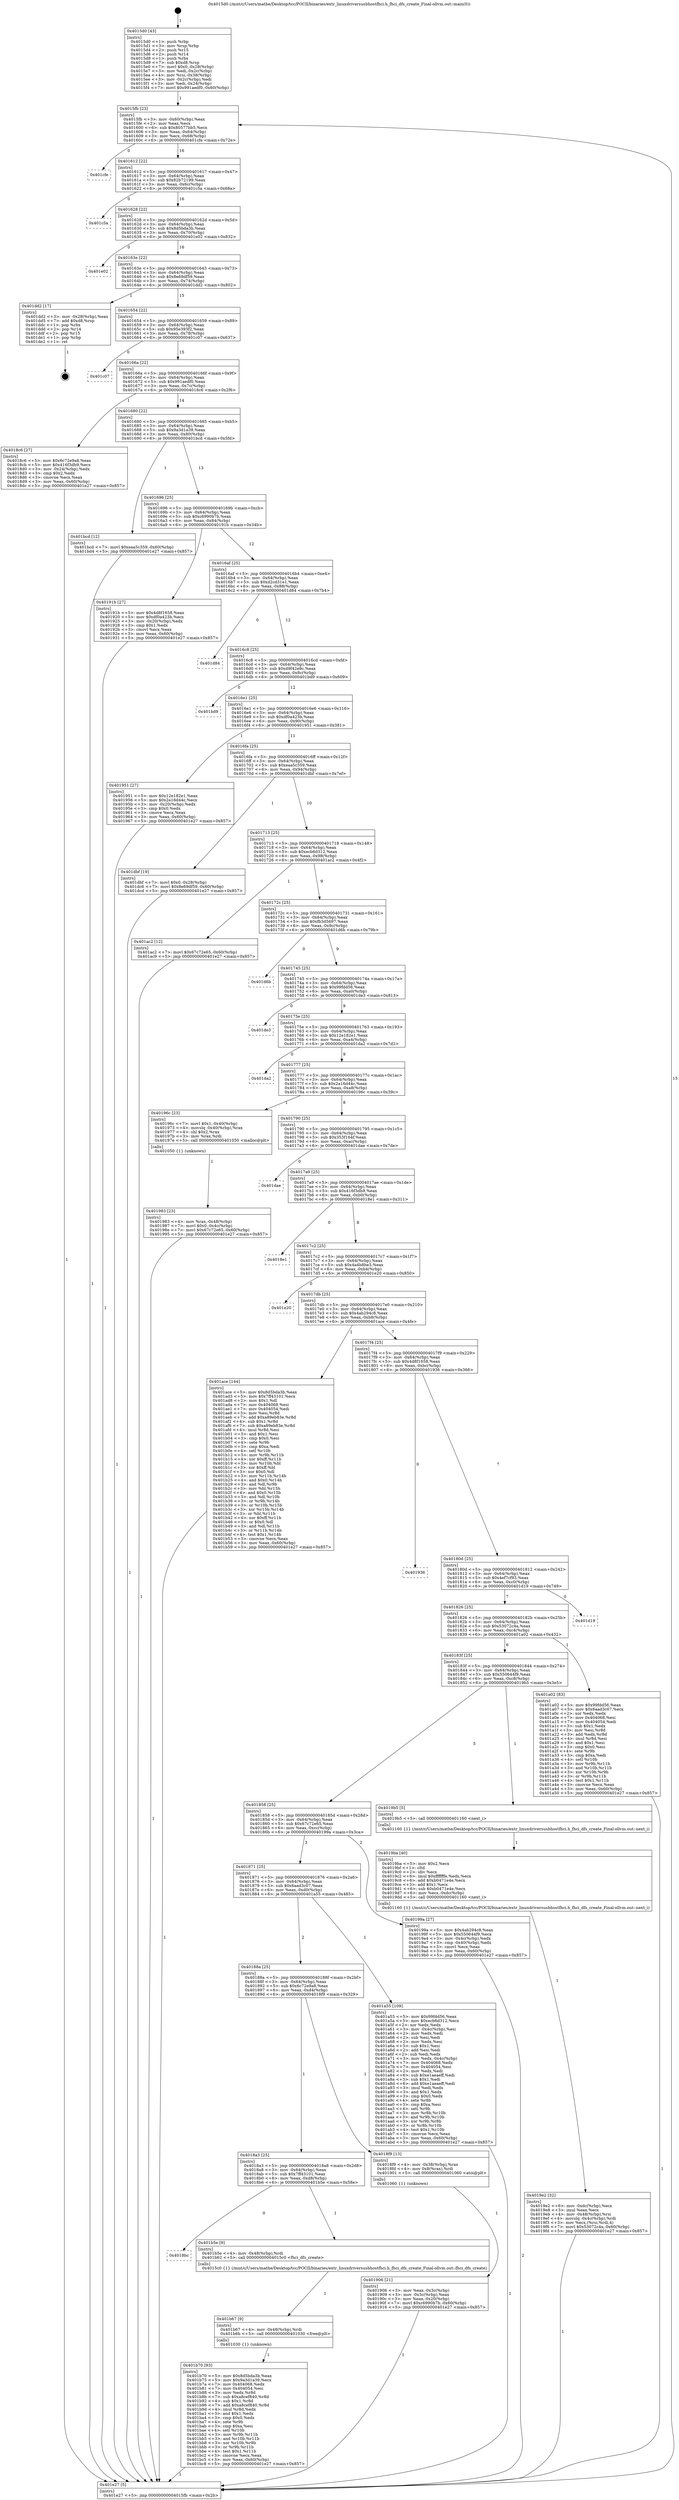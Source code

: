 digraph "0x4015d0" {
  label = "0x4015d0 (/mnt/c/Users/mathe/Desktop/tcc/POCII/binaries/extr_linuxdriversusbhostfhci.h_fhci_dfs_create_Final-ollvm.out::main(0))"
  labelloc = "t"
  node[shape=record]

  Entry [label="",width=0.3,height=0.3,shape=circle,fillcolor=black,style=filled]
  "0x4015fb" [label="{
     0x4015fb [23]\l
     | [instrs]\l
     &nbsp;&nbsp;0x4015fb \<+3\>: mov -0x60(%rbp),%eax\l
     &nbsp;&nbsp;0x4015fe \<+2\>: mov %eax,%ecx\l
     &nbsp;&nbsp;0x401600 \<+6\>: sub $0x80577bb5,%ecx\l
     &nbsp;&nbsp;0x401606 \<+3\>: mov %eax,-0x64(%rbp)\l
     &nbsp;&nbsp;0x401609 \<+3\>: mov %ecx,-0x68(%rbp)\l
     &nbsp;&nbsp;0x40160c \<+6\>: je 0000000000401cfe \<main+0x72e\>\l
  }"]
  "0x401cfe" [label="{
     0x401cfe\l
  }", style=dashed]
  "0x401612" [label="{
     0x401612 [22]\l
     | [instrs]\l
     &nbsp;&nbsp;0x401612 \<+5\>: jmp 0000000000401617 \<main+0x47\>\l
     &nbsp;&nbsp;0x401617 \<+3\>: mov -0x64(%rbp),%eax\l
     &nbsp;&nbsp;0x40161a \<+5\>: sub $0x82b72199,%eax\l
     &nbsp;&nbsp;0x40161f \<+3\>: mov %eax,-0x6c(%rbp)\l
     &nbsp;&nbsp;0x401622 \<+6\>: je 0000000000401c5a \<main+0x68a\>\l
  }"]
  Exit [label="",width=0.3,height=0.3,shape=circle,fillcolor=black,style=filled,peripheries=2]
  "0x401c5a" [label="{
     0x401c5a\l
  }", style=dashed]
  "0x401628" [label="{
     0x401628 [22]\l
     | [instrs]\l
     &nbsp;&nbsp;0x401628 \<+5\>: jmp 000000000040162d \<main+0x5d\>\l
     &nbsp;&nbsp;0x40162d \<+3\>: mov -0x64(%rbp),%eax\l
     &nbsp;&nbsp;0x401630 \<+5\>: sub $0x8d5bda3b,%eax\l
     &nbsp;&nbsp;0x401635 \<+3\>: mov %eax,-0x70(%rbp)\l
     &nbsp;&nbsp;0x401638 \<+6\>: je 0000000000401e02 \<main+0x832\>\l
  }"]
  "0x401b70" [label="{
     0x401b70 [93]\l
     | [instrs]\l
     &nbsp;&nbsp;0x401b70 \<+5\>: mov $0x8d5bda3b,%eax\l
     &nbsp;&nbsp;0x401b75 \<+5\>: mov $0x9a3d1a39,%ecx\l
     &nbsp;&nbsp;0x401b7a \<+7\>: mov 0x404068,%edx\l
     &nbsp;&nbsp;0x401b81 \<+7\>: mov 0x404054,%esi\l
     &nbsp;&nbsp;0x401b88 \<+3\>: mov %edx,%r8d\l
     &nbsp;&nbsp;0x401b8b \<+7\>: sub $0xa8cef840,%r8d\l
     &nbsp;&nbsp;0x401b92 \<+4\>: sub $0x1,%r8d\l
     &nbsp;&nbsp;0x401b96 \<+7\>: add $0xa8cef840,%r8d\l
     &nbsp;&nbsp;0x401b9d \<+4\>: imul %r8d,%edx\l
     &nbsp;&nbsp;0x401ba1 \<+3\>: and $0x1,%edx\l
     &nbsp;&nbsp;0x401ba4 \<+3\>: cmp $0x0,%edx\l
     &nbsp;&nbsp;0x401ba7 \<+4\>: sete %r9b\l
     &nbsp;&nbsp;0x401bab \<+3\>: cmp $0xa,%esi\l
     &nbsp;&nbsp;0x401bae \<+4\>: setl %r10b\l
     &nbsp;&nbsp;0x401bb2 \<+3\>: mov %r9b,%r11b\l
     &nbsp;&nbsp;0x401bb5 \<+3\>: and %r10b,%r11b\l
     &nbsp;&nbsp;0x401bb8 \<+3\>: xor %r10b,%r9b\l
     &nbsp;&nbsp;0x401bbb \<+3\>: or %r9b,%r11b\l
     &nbsp;&nbsp;0x401bbe \<+4\>: test $0x1,%r11b\l
     &nbsp;&nbsp;0x401bc2 \<+3\>: cmovne %ecx,%eax\l
     &nbsp;&nbsp;0x401bc5 \<+3\>: mov %eax,-0x60(%rbp)\l
     &nbsp;&nbsp;0x401bc8 \<+5\>: jmp 0000000000401e27 \<main+0x857\>\l
  }"]
  "0x401e02" [label="{
     0x401e02\l
  }", style=dashed]
  "0x40163e" [label="{
     0x40163e [22]\l
     | [instrs]\l
     &nbsp;&nbsp;0x40163e \<+5\>: jmp 0000000000401643 \<main+0x73\>\l
     &nbsp;&nbsp;0x401643 \<+3\>: mov -0x64(%rbp),%eax\l
     &nbsp;&nbsp;0x401646 \<+5\>: sub $0x8e69df59,%eax\l
     &nbsp;&nbsp;0x40164b \<+3\>: mov %eax,-0x74(%rbp)\l
     &nbsp;&nbsp;0x40164e \<+6\>: je 0000000000401dd2 \<main+0x802\>\l
  }"]
  "0x401b67" [label="{
     0x401b67 [9]\l
     | [instrs]\l
     &nbsp;&nbsp;0x401b67 \<+4\>: mov -0x48(%rbp),%rdi\l
     &nbsp;&nbsp;0x401b6b \<+5\>: call 0000000000401030 \<free@plt\>\l
     | [calls]\l
     &nbsp;&nbsp;0x401030 \{1\} (unknown)\l
  }"]
  "0x401dd2" [label="{
     0x401dd2 [17]\l
     | [instrs]\l
     &nbsp;&nbsp;0x401dd2 \<+3\>: mov -0x28(%rbp),%eax\l
     &nbsp;&nbsp;0x401dd5 \<+7\>: add $0xd8,%rsp\l
     &nbsp;&nbsp;0x401ddc \<+1\>: pop %rbx\l
     &nbsp;&nbsp;0x401ddd \<+2\>: pop %r14\l
     &nbsp;&nbsp;0x401ddf \<+2\>: pop %r15\l
     &nbsp;&nbsp;0x401de1 \<+1\>: pop %rbp\l
     &nbsp;&nbsp;0x401de2 \<+1\>: ret\l
  }"]
  "0x401654" [label="{
     0x401654 [22]\l
     | [instrs]\l
     &nbsp;&nbsp;0x401654 \<+5\>: jmp 0000000000401659 \<main+0x89\>\l
     &nbsp;&nbsp;0x401659 \<+3\>: mov -0x64(%rbp),%eax\l
     &nbsp;&nbsp;0x40165c \<+5\>: sub $0x95e393f2,%eax\l
     &nbsp;&nbsp;0x401661 \<+3\>: mov %eax,-0x78(%rbp)\l
     &nbsp;&nbsp;0x401664 \<+6\>: je 0000000000401c07 \<main+0x637\>\l
  }"]
  "0x4018bc" [label="{
     0x4018bc\l
  }", style=dashed]
  "0x401c07" [label="{
     0x401c07\l
  }", style=dashed]
  "0x40166a" [label="{
     0x40166a [22]\l
     | [instrs]\l
     &nbsp;&nbsp;0x40166a \<+5\>: jmp 000000000040166f \<main+0x9f\>\l
     &nbsp;&nbsp;0x40166f \<+3\>: mov -0x64(%rbp),%eax\l
     &nbsp;&nbsp;0x401672 \<+5\>: sub $0x991aedf0,%eax\l
     &nbsp;&nbsp;0x401677 \<+3\>: mov %eax,-0x7c(%rbp)\l
     &nbsp;&nbsp;0x40167a \<+6\>: je 00000000004018c6 \<main+0x2f6\>\l
  }"]
  "0x401b5e" [label="{
     0x401b5e [9]\l
     | [instrs]\l
     &nbsp;&nbsp;0x401b5e \<+4\>: mov -0x48(%rbp),%rdi\l
     &nbsp;&nbsp;0x401b62 \<+5\>: call 00000000004015c0 \<fhci_dfs_create\>\l
     | [calls]\l
     &nbsp;&nbsp;0x4015c0 \{1\} (/mnt/c/Users/mathe/Desktop/tcc/POCII/binaries/extr_linuxdriversusbhostfhci.h_fhci_dfs_create_Final-ollvm.out::fhci_dfs_create)\l
  }"]
  "0x4018c6" [label="{
     0x4018c6 [27]\l
     | [instrs]\l
     &nbsp;&nbsp;0x4018c6 \<+5\>: mov $0x6c72e9a8,%eax\l
     &nbsp;&nbsp;0x4018cb \<+5\>: mov $0x416f3db9,%ecx\l
     &nbsp;&nbsp;0x4018d0 \<+3\>: mov -0x24(%rbp),%edx\l
     &nbsp;&nbsp;0x4018d3 \<+3\>: cmp $0x2,%edx\l
     &nbsp;&nbsp;0x4018d6 \<+3\>: cmovne %ecx,%eax\l
     &nbsp;&nbsp;0x4018d9 \<+3\>: mov %eax,-0x60(%rbp)\l
     &nbsp;&nbsp;0x4018dc \<+5\>: jmp 0000000000401e27 \<main+0x857\>\l
  }"]
  "0x401680" [label="{
     0x401680 [22]\l
     | [instrs]\l
     &nbsp;&nbsp;0x401680 \<+5\>: jmp 0000000000401685 \<main+0xb5\>\l
     &nbsp;&nbsp;0x401685 \<+3\>: mov -0x64(%rbp),%eax\l
     &nbsp;&nbsp;0x401688 \<+5\>: sub $0x9a3d1a39,%eax\l
     &nbsp;&nbsp;0x40168d \<+3\>: mov %eax,-0x80(%rbp)\l
     &nbsp;&nbsp;0x401690 \<+6\>: je 0000000000401bcd \<main+0x5fd\>\l
  }"]
  "0x401e27" [label="{
     0x401e27 [5]\l
     | [instrs]\l
     &nbsp;&nbsp;0x401e27 \<+5\>: jmp 00000000004015fb \<main+0x2b\>\l
  }"]
  "0x4015d0" [label="{
     0x4015d0 [43]\l
     | [instrs]\l
     &nbsp;&nbsp;0x4015d0 \<+1\>: push %rbp\l
     &nbsp;&nbsp;0x4015d1 \<+3\>: mov %rsp,%rbp\l
     &nbsp;&nbsp;0x4015d4 \<+2\>: push %r15\l
     &nbsp;&nbsp;0x4015d6 \<+2\>: push %r14\l
     &nbsp;&nbsp;0x4015d8 \<+1\>: push %rbx\l
     &nbsp;&nbsp;0x4015d9 \<+7\>: sub $0xd8,%rsp\l
     &nbsp;&nbsp;0x4015e0 \<+7\>: movl $0x0,-0x28(%rbp)\l
     &nbsp;&nbsp;0x4015e7 \<+3\>: mov %edi,-0x2c(%rbp)\l
     &nbsp;&nbsp;0x4015ea \<+4\>: mov %rsi,-0x38(%rbp)\l
     &nbsp;&nbsp;0x4015ee \<+3\>: mov -0x2c(%rbp),%edi\l
     &nbsp;&nbsp;0x4015f1 \<+3\>: mov %edi,-0x24(%rbp)\l
     &nbsp;&nbsp;0x4015f4 \<+7\>: movl $0x991aedf0,-0x60(%rbp)\l
  }"]
  "0x4019e2" [label="{
     0x4019e2 [32]\l
     | [instrs]\l
     &nbsp;&nbsp;0x4019e2 \<+6\>: mov -0xdc(%rbp),%ecx\l
     &nbsp;&nbsp;0x4019e8 \<+3\>: imul %eax,%ecx\l
     &nbsp;&nbsp;0x4019eb \<+4\>: mov -0x48(%rbp),%rsi\l
     &nbsp;&nbsp;0x4019ef \<+4\>: movslq -0x4c(%rbp),%rdi\l
     &nbsp;&nbsp;0x4019f3 \<+3\>: mov %ecx,(%rsi,%rdi,4)\l
     &nbsp;&nbsp;0x4019f6 \<+7\>: movl $0x53072c4a,-0x60(%rbp)\l
     &nbsp;&nbsp;0x4019fd \<+5\>: jmp 0000000000401e27 \<main+0x857\>\l
  }"]
  "0x401bcd" [label="{
     0x401bcd [12]\l
     | [instrs]\l
     &nbsp;&nbsp;0x401bcd \<+7\>: movl $0xeaa5c359,-0x60(%rbp)\l
     &nbsp;&nbsp;0x401bd4 \<+5\>: jmp 0000000000401e27 \<main+0x857\>\l
  }"]
  "0x401696" [label="{
     0x401696 [25]\l
     | [instrs]\l
     &nbsp;&nbsp;0x401696 \<+5\>: jmp 000000000040169b \<main+0xcb\>\l
     &nbsp;&nbsp;0x40169b \<+3\>: mov -0x64(%rbp),%eax\l
     &nbsp;&nbsp;0x40169e \<+5\>: sub $0xc6990b7b,%eax\l
     &nbsp;&nbsp;0x4016a3 \<+6\>: mov %eax,-0x84(%rbp)\l
     &nbsp;&nbsp;0x4016a9 \<+6\>: je 000000000040191b \<main+0x34b\>\l
  }"]
  "0x4019ba" [label="{
     0x4019ba [40]\l
     | [instrs]\l
     &nbsp;&nbsp;0x4019ba \<+5\>: mov $0x2,%ecx\l
     &nbsp;&nbsp;0x4019bf \<+1\>: cltd\l
     &nbsp;&nbsp;0x4019c0 \<+2\>: idiv %ecx\l
     &nbsp;&nbsp;0x4019c2 \<+6\>: imul $0xfffffffe,%edx,%ecx\l
     &nbsp;&nbsp;0x4019c8 \<+6\>: add $0xb0471e4e,%ecx\l
     &nbsp;&nbsp;0x4019ce \<+3\>: add $0x1,%ecx\l
     &nbsp;&nbsp;0x4019d1 \<+6\>: sub $0xb0471e4e,%ecx\l
     &nbsp;&nbsp;0x4019d7 \<+6\>: mov %ecx,-0xdc(%rbp)\l
     &nbsp;&nbsp;0x4019dd \<+5\>: call 0000000000401160 \<next_i\>\l
     | [calls]\l
     &nbsp;&nbsp;0x401160 \{1\} (/mnt/c/Users/mathe/Desktop/tcc/POCII/binaries/extr_linuxdriversusbhostfhci.h_fhci_dfs_create_Final-ollvm.out::next_i)\l
  }"]
  "0x40191b" [label="{
     0x40191b [27]\l
     | [instrs]\l
     &nbsp;&nbsp;0x40191b \<+5\>: mov $0x4d8f1658,%eax\l
     &nbsp;&nbsp;0x401920 \<+5\>: mov $0xdf0a423b,%ecx\l
     &nbsp;&nbsp;0x401925 \<+3\>: mov -0x20(%rbp),%edx\l
     &nbsp;&nbsp;0x401928 \<+3\>: cmp $0x1,%edx\l
     &nbsp;&nbsp;0x40192b \<+3\>: cmovl %ecx,%eax\l
     &nbsp;&nbsp;0x40192e \<+3\>: mov %eax,-0x60(%rbp)\l
     &nbsp;&nbsp;0x401931 \<+5\>: jmp 0000000000401e27 \<main+0x857\>\l
  }"]
  "0x4016af" [label="{
     0x4016af [25]\l
     | [instrs]\l
     &nbsp;&nbsp;0x4016af \<+5\>: jmp 00000000004016b4 \<main+0xe4\>\l
     &nbsp;&nbsp;0x4016b4 \<+3\>: mov -0x64(%rbp),%eax\l
     &nbsp;&nbsp;0x4016b7 \<+5\>: sub $0xd2cd31e1,%eax\l
     &nbsp;&nbsp;0x4016bc \<+6\>: mov %eax,-0x88(%rbp)\l
     &nbsp;&nbsp;0x4016c2 \<+6\>: je 0000000000401d84 \<main+0x7b4\>\l
  }"]
  "0x401983" [label="{
     0x401983 [23]\l
     | [instrs]\l
     &nbsp;&nbsp;0x401983 \<+4\>: mov %rax,-0x48(%rbp)\l
     &nbsp;&nbsp;0x401987 \<+7\>: movl $0x0,-0x4c(%rbp)\l
     &nbsp;&nbsp;0x40198e \<+7\>: movl $0x67c72e65,-0x60(%rbp)\l
     &nbsp;&nbsp;0x401995 \<+5\>: jmp 0000000000401e27 \<main+0x857\>\l
  }"]
  "0x401d84" [label="{
     0x401d84\l
  }", style=dashed]
  "0x4016c8" [label="{
     0x4016c8 [25]\l
     | [instrs]\l
     &nbsp;&nbsp;0x4016c8 \<+5\>: jmp 00000000004016cd \<main+0xfd\>\l
     &nbsp;&nbsp;0x4016cd \<+3\>: mov -0x64(%rbp),%eax\l
     &nbsp;&nbsp;0x4016d0 \<+5\>: sub $0xd9f42e9c,%eax\l
     &nbsp;&nbsp;0x4016d5 \<+6\>: mov %eax,-0x8c(%rbp)\l
     &nbsp;&nbsp;0x4016db \<+6\>: je 0000000000401bd9 \<main+0x609\>\l
  }"]
  "0x401906" [label="{
     0x401906 [21]\l
     | [instrs]\l
     &nbsp;&nbsp;0x401906 \<+3\>: mov %eax,-0x3c(%rbp)\l
     &nbsp;&nbsp;0x401909 \<+3\>: mov -0x3c(%rbp),%eax\l
     &nbsp;&nbsp;0x40190c \<+3\>: mov %eax,-0x20(%rbp)\l
     &nbsp;&nbsp;0x40190f \<+7\>: movl $0xc6990b7b,-0x60(%rbp)\l
     &nbsp;&nbsp;0x401916 \<+5\>: jmp 0000000000401e27 \<main+0x857\>\l
  }"]
  "0x401bd9" [label="{
     0x401bd9\l
  }", style=dashed]
  "0x4016e1" [label="{
     0x4016e1 [25]\l
     | [instrs]\l
     &nbsp;&nbsp;0x4016e1 \<+5\>: jmp 00000000004016e6 \<main+0x116\>\l
     &nbsp;&nbsp;0x4016e6 \<+3\>: mov -0x64(%rbp),%eax\l
     &nbsp;&nbsp;0x4016e9 \<+5\>: sub $0xdf0a423b,%eax\l
     &nbsp;&nbsp;0x4016ee \<+6\>: mov %eax,-0x90(%rbp)\l
     &nbsp;&nbsp;0x4016f4 \<+6\>: je 0000000000401951 \<main+0x381\>\l
  }"]
  "0x4018a3" [label="{
     0x4018a3 [25]\l
     | [instrs]\l
     &nbsp;&nbsp;0x4018a3 \<+5\>: jmp 00000000004018a8 \<main+0x2d8\>\l
     &nbsp;&nbsp;0x4018a8 \<+3\>: mov -0x64(%rbp),%eax\l
     &nbsp;&nbsp;0x4018ab \<+5\>: sub $0x7ff43101,%eax\l
     &nbsp;&nbsp;0x4018b0 \<+6\>: mov %eax,-0xd8(%rbp)\l
     &nbsp;&nbsp;0x4018b6 \<+6\>: je 0000000000401b5e \<main+0x58e\>\l
  }"]
  "0x401951" [label="{
     0x401951 [27]\l
     | [instrs]\l
     &nbsp;&nbsp;0x401951 \<+5\>: mov $0x12e182e1,%eax\l
     &nbsp;&nbsp;0x401956 \<+5\>: mov $0x2a16d44c,%ecx\l
     &nbsp;&nbsp;0x40195b \<+3\>: mov -0x20(%rbp),%edx\l
     &nbsp;&nbsp;0x40195e \<+3\>: cmp $0x0,%edx\l
     &nbsp;&nbsp;0x401961 \<+3\>: cmove %ecx,%eax\l
     &nbsp;&nbsp;0x401964 \<+3\>: mov %eax,-0x60(%rbp)\l
     &nbsp;&nbsp;0x401967 \<+5\>: jmp 0000000000401e27 \<main+0x857\>\l
  }"]
  "0x4016fa" [label="{
     0x4016fa [25]\l
     | [instrs]\l
     &nbsp;&nbsp;0x4016fa \<+5\>: jmp 00000000004016ff \<main+0x12f\>\l
     &nbsp;&nbsp;0x4016ff \<+3\>: mov -0x64(%rbp),%eax\l
     &nbsp;&nbsp;0x401702 \<+5\>: sub $0xeaa5c359,%eax\l
     &nbsp;&nbsp;0x401707 \<+6\>: mov %eax,-0x94(%rbp)\l
     &nbsp;&nbsp;0x40170d \<+6\>: je 0000000000401dbf \<main+0x7ef\>\l
  }"]
  "0x4018f9" [label="{
     0x4018f9 [13]\l
     | [instrs]\l
     &nbsp;&nbsp;0x4018f9 \<+4\>: mov -0x38(%rbp),%rax\l
     &nbsp;&nbsp;0x4018fd \<+4\>: mov 0x8(%rax),%rdi\l
     &nbsp;&nbsp;0x401901 \<+5\>: call 0000000000401060 \<atoi@plt\>\l
     | [calls]\l
     &nbsp;&nbsp;0x401060 \{1\} (unknown)\l
  }"]
  "0x401dbf" [label="{
     0x401dbf [19]\l
     | [instrs]\l
     &nbsp;&nbsp;0x401dbf \<+7\>: movl $0x0,-0x28(%rbp)\l
     &nbsp;&nbsp;0x401dc6 \<+7\>: movl $0x8e69df59,-0x60(%rbp)\l
     &nbsp;&nbsp;0x401dcd \<+5\>: jmp 0000000000401e27 \<main+0x857\>\l
  }"]
  "0x401713" [label="{
     0x401713 [25]\l
     | [instrs]\l
     &nbsp;&nbsp;0x401713 \<+5\>: jmp 0000000000401718 \<main+0x148\>\l
     &nbsp;&nbsp;0x401718 \<+3\>: mov -0x64(%rbp),%eax\l
     &nbsp;&nbsp;0x40171b \<+5\>: sub $0xecb6d312,%eax\l
     &nbsp;&nbsp;0x401720 \<+6\>: mov %eax,-0x98(%rbp)\l
     &nbsp;&nbsp;0x401726 \<+6\>: je 0000000000401ac2 \<main+0x4f2\>\l
  }"]
  "0x40188a" [label="{
     0x40188a [25]\l
     | [instrs]\l
     &nbsp;&nbsp;0x40188a \<+5\>: jmp 000000000040188f \<main+0x2bf\>\l
     &nbsp;&nbsp;0x40188f \<+3\>: mov -0x64(%rbp),%eax\l
     &nbsp;&nbsp;0x401892 \<+5\>: sub $0x6c72e9a8,%eax\l
     &nbsp;&nbsp;0x401897 \<+6\>: mov %eax,-0xd4(%rbp)\l
     &nbsp;&nbsp;0x40189d \<+6\>: je 00000000004018f9 \<main+0x329\>\l
  }"]
  "0x401ac2" [label="{
     0x401ac2 [12]\l
     | [instrs]\l
     &nbsp;&nbsp;0x401ac2 \<+7\>: movl $0x67c72e65,-0x60(%rbp)\l
     &nbsp;&nbsp;0x401ac9 \<+5\>: jmp 0000000000401e27 \<main+0x857\>\l
  }"]
  "0x40172c" [label="{
     0x40172c [25]\l
     | [instrs]\l
     &nbsp;&nbsp;0x40172c \<+5\>: jmp 0000000000401731 \<main+0x161\>\l
     &nbsp;&nbsp;0x401731 \<+3\>: mov -0x64(%rbp),%eax\l
     &nbsp;&nbsp;0x401734 \<+5\>: sub $0xfb3d5697,%eax\l
     &nbsp;&nbsp;0x401739 \<+6\>: mov %eax,-0x9c(%rbp)\l
     &nbsp;&nbsp;0x40173f \<+6\>: je 0000000000401d6b \<main+0x79b\>\l
  }"]
  "0x401a55" [label="{
     0x401a55 [109]\l
     | [instrs]\l
     &nbsp;&nbsp;0x401a55 \<+5\>: mov $0x99fdd56,%eax\l
     &nbsp;&nbsp;0x401a5a \<+5\>: mov $0xecb6d312,%ecx\l
     &nbsp;&nbsp;0x401a5f \<+2\>: xor %edx,%edx\l
     &nbsp;&nbsp;0x401a61 \<+3\>: mov -0x4c(%rbp),%esi\l
     &nbsp;&nbsp;0x401a64 \<+2\>: mov %edx,%edi\l
     &nbsp;&nbsp;0x401a66 \<+2\>: sub %esi,%edi\l
     &nbsp;&nbsp;0x401a68 \<+2\>: mov %edx,%esi\l
     &nbsp;&nbsp;0x401a6a \<+3\>: sub $0x1,%esi\l
     &nbsp;&nbsp;0x401a6d \<+2\>: add %esi,%edi\l
     &nbsp;&nbsp;0x401a6f \<+2\>: sub %edi,%edx\l
     &nbsp;&nbsp;0x401a71 \<+3\>: mov %edx,-0x4c(%rbp)\l
     &nbsp;&nbsp;0x401a74 \<+7\>: mov 0x404068,%edx\l
     &nbsp;&nbsp;0x401a7b \<+7\>: mov 0x404054,%esi\l
     &nbsp;&nbsp;0x401a82 \<+2\>: mov %edx,%edi\l
     &nbsp;&nbsp;0x401a84 \<+6\>: sub $0xe1aeaeff,%edi\l
     &nbsp;&nbsp;0x401a8a \<+3\>: sub $0x1,%edi\l
     &nbsp;&nbsp;0x401a8d \<+6\>: add $0xe1aeaeff,%edi\l
     &nbsp;&nbsp;0x401a93 \<+3\>: imul %edi,%edx\l
     &nbsp;&nbsp;0x401a96 \<+3\>: and $0x1,%edx\l
     &nbsp;&nbsp;0x401a99 \<+3\>: cmp $0x0,%edx\l
     &nbsp;&nbsp;0x401a9c \<+4\>: sete %r8b\l
     &nbsp;&nbsp;0x401aa0 \<+3\>: cmp $0xa,%esi\l
     &nbsp;&nbsp;0x401aa3 \<+4\>: setl %r9b\l
     &nbsp;&nbsp;0x401aa7 \<+3\>: mov %r8b,%r10b\l
     &nbsp;&nbsp;0x401aaa \<+3\>: and %r9b,%r10b\l
     &nbsp;&nbsp;0x401aad \<+3\>: xor %r9b,%r8b\l
     &nbsp;&nbsp;0x401ab0 \<+3\>: or %r8b,%r10b\l
     &nbsp;&nbsp;0x401ab3 \<+4\>: test $0x1,%r10b\l
     &nbsp;&nbsp;0x401ab7 \<+3\>: cmovne %ecx,%eax\l
     &nbsp;&nbsp;0x401aba \<+3\>: mov %eax,-0x60(%rbp)\l
     &nbsp;&nbsp;0x401abd \<+5\>: jmp 0000000000401e27 \<main+0x857\>\l
  }"]
  "0x401d6b" [label="{
     0x401d6b\l
  }", style=dashed]
  "0x401745" [label="{
     0x401745 [25]\l
     | [instrs]\l
     &nbsp;&nbsp;0x401745 \<+5\>: jmp 000000000040174a \<main+0x17a\>\l
     &nbsp;&nbsp;0x40174a \<+3\>: mov -0x64(%rbp),%eax\l
     &nbsp;&nbsp;0x40174d \<+5\>: sub $0x99fdd56,%eax\l
     &nbsp;&nbsp;0x401752 \<+6\>: mov %eax,-0xa0(%rbp)\l
     &nbsp;&nbsp;0x401758 \<+6\>: je 0000000000401de3 \<main+0x813\>\l
  }"]
  "0x401871" [label="{
     0x401871 [25]\l
     | [instrs]\l
     &nbsp;&nbsp;0x401871 \<+5\>: jmp 0000000000401876 \<main+0x2a6\>\l
     &nbsp;&nbsp;0x401876 \<+3\>: mov -0x64(%rbp),%eax\l
     &nbsp;&nbsp;0x401879 \<+5\>: sub $0x6aad3c07,%eax\l
     &nbsp;&nbsp;0x40187e \<+6\>: mov %eax,-0xd0(%rbp)\l
     &nbsp;&nbsp;0x401884 \<+6\>: je 0000000000401a55 \<main+0x485\>\l
  }"]
  "0x401de3" [label="{
     0x401de3\l
  }", style=dashed]
  "0x40175e" [label="{
     0x40175e [25]\l
     | [instrs]\l
     &nbsp;&nbsp;0x40175e \<+5\>: jmp 0000000000401763 \<main+0x193\>\l
     &nbsp;&nbsp;0x401763 \<+3\>: mov -0x64(%rbp),%eax\l
     &nbsp;&nbsp;0x401766 \<+5\>: sub $0x12e182e1,%eax\l
     &nbsp;&nbsp;0x40176b \<+6\>: mov %eax,-0xa4(%rbp)\l
     &nbsp;&nbsp;0x401771 \<+6\>: je 0000000000401da2 \<main+0x7d2\>\l
  }"]
  "0x40199a" [label="{
     0x40199a [27]\l
     | [instrs]\l
     &nbsp;&nbsp;0x40199a \<+5\>: mov $0x4ab294c8,%eax\l
     &nbsp;&nbsp;0x40199f \<+5\>: mov $0x550644f9,%ecx\l
     &nbsp;&nbsp;0x4019a4 \<+3\>: mov -0x4c(%rbp),%edx\l
     &nbsp;&nbsp;0x4019a7 \<+3\>: cmp -0x40(%rbp),%edx\l
     &nbsp;&nbsp;0x4019aa \<+3\>: cmovl %ecx,%eax\l
     &nbsp;&nbsp;0x4019ad \<+3\>: mov %eax,-0x60(%rbp)\l
     &nbsp;&nbsp;0x4019b0 \<+5\>: jmp 0000000000401e27 \<main+0x857\>\l
  }"]
  "0x401da2" [label="{
     0x401da2\l
  }", style=dashed]
  "0x401777" [label="{
     0x401777 [25]\l
     | [instrs]\l
     &nbsp;&nbsp;0x401777 \<+5\>: jmp 000000000040177c \<main+0x1ac\>\l
     &nbsp;&nbsp;0x40177c \<+3\>: mov -0x64(%rbp),%eax\l
     &nbsp;&nbsp;0x40177f \<+5\>: sub $0x2a16d44c,%eax\l
     &nbsp;&nbsp;0x401784 \<+6\>: mov %eax,-0xa8(%rbp)\l
     &nbsp;&nbsp;0x40178a \<+6\>: je 000000000040196c \<main+0x39c\>\l
  }"]
  "0x401858" [label="{
     0x401858 [25]\l
     | [instrs]\l
     &nbsp;&nbsp;0x401858 \<+5\>: jmp 000000000040185d \<main+0x28d\>\l
     &nbsp;&nbsp;0x40185d \<+3\>: mov -0x64(%rbp),%eax\l
     &nbsp;&nbsp;0x401860 \<+5\>: sub $0x67c72e65,%eax\l
     &nbsp;&nbsp;0x401865 \<+6\>: mov %eax,-0xcc(%rbp)\l
     &nbsp;&nbsp;0x40186b \<+6\>: je 000000000040199a \<main+0x3ca\>\l
  }"]
  "0x40196c" [label="{
     0x40196c [23]\l
     | [instrs]\l
     &nbsp;&nbsp;0x40196c \<+7\>: movl $0x1,-0x40(%rbp)\l
     &nbsp;&nbsp;0x401973 \<+4\>: movslq -0x40(%rbp),%rax\l
     &nbsp;&nbsp;0x401977 \<+4\>: shl $0x2,%rax\l
     &nbsp;&nbsp;0x40197b \<+3\>: mov %rax,%rdi\l
     &nbsp;&nbsp;0x40197e \<+5\>: call 0000000000401050 \<malloc@plt\>\l
     | [calls]\l
     &nbsp;&nbsp;0x401050 \{1\} (unknown)\l
  }"]
  "0x401790" [label="{
     0x401790 [25]\l
     | [instrs]\l
     &nbsp;&nbsp;0x401790 \<+5\>: jmp 0000000000401795 \<main+0x1c5\>\l
     &nbsp;&nbsp;0x401795 \<+3\>: mov -0x64(%rbp),%eax\l
     &nbsp;&nbsp;0x401798 \<+5\>: sub $0x353f164f,%eax\l
     &nbsp;&nbsp;0x40179d \<+6\>: mov %eax,-0xac(%rbp)\l
     &nbsp;&nbsp;0x4017a3 \<+6\>: je 0000000000401dae \<main+0x7de\>\l
  }"]
  "0x4019b5" [label="{
     0x4019b5 [5]\l
     | [instrs]\l
     &nbsp;&nbsp;0x4019b5 \<+5\>: call 0000000000401160 \<next_i\>\l
     | [calls]\l
     &nbsp;&nbsp;0x401160 \{1\} (/mnt/c/Users/mathe/Desktop/tcc/POCII/binaries/extr_linuxdriversusbhostfhci.h_fhci_dfs_create_Final-ollvm.out::next_i)\l
  }"]
  "0x401dae" [label="{
     0x401dae\l
  }", style=dashed]
  "0x4017a9" [label="{
     0x4017a9 [25]\l
     | [instrs]\l
     &nbsp;&nbsp;0x4017a9 \<+5\>: jmp 00000000004017ae \<main+0x1de\>\l
     &nbsp;&nbsp;0x4017ae \<+3\>: mov -0x64(%rbp),%eax\l
     &nbsp;&nbsp;0x4017b1 \<+5\>: sub $0x416f3db9,%eax\l
     &nbsp;&nbsp;0x4017b6 \<+6\>: mov %eax,-0xb0(%rbp)\l
     &nbsp;&nbsp;0x4017bc \<+6\>: je 00000000004018e1 \<main+0x311\>\l
  }"]
  "0x40183f" [label="{
     0x40183f [25]\l
     | [instrs]\l
     &nbsp;&nbsp;0x40183f \<+5\>: jmp 0000000000401844 \<main+0x274\>\l
     &nbsp;&nbsp;0x401844 \<+3\>: mov -0x64(%rbp),%eax\l
     &nbsp;&nbsp;0x401847 \<+5\>: sub $0x550644f9,%eax\l
     &nbsp;&nbsp;0x40184c \<+6\>: mov %eax,-0xc8(%rbp)\l
     &nbsp;&nbsp;0x401852 \<+6\>: je 00000000004019b5 \<main+0x3e5\>\l
  }"]
  "0x4018e1" [label="{
     0x4018e1\l
  }", style=dashed]
  "0x4017c2" [label="{
     0x4017c2 [25]\l
     | [instrs]\l
     &nbsp;&nbsp;0x4017c2 \<+5\>: jmp 00000000004017c7 \<main+0x1f7\>\l
     &nbsp;&nbsp;0x4017c7 \<+3\>: mov -0x64(%rbp),%eax\l
     &nbsp;&nbsp;0x4017ca \<+5\>: sub $0x4a4b8be3,%eax\l
     &nbsp;&nbsp;0x4017cf \<+6\>: mov %eax,-0xb4(%rbp)\l
     &nbsp;&nbsp;0x4017d5 \<+6\>: je 0000000000401e20 \<main+0x850\>\l
  }"]
  "0x401a02" [label="{
     0x401a02 [83]\l
     | [instrs]\l
     &nbsp;&nbsp;0x401a02 \<+5\>: mov $0x99fdd56,%eax\l
     &nbsp;&nbsp;0x401a07 \<+5\>: mov $0x6aad3c07,%ecx\l
     &nbsp;&nbsp;0x401a0c \<+2\>: xor %edx,%edx\l
     &nbsp;&nbsp;0x401a0e \<+7\>: mov 0x404068,%esi\l
     &nbsp;&nbsp;0x401a15 \<+7\>: mov 0x404054,%edi\l
     &nbsp;&nbsp;0x401a1c \<+3\>: sub $0x1,%edx\l
     &nbsp;&nbsp;0x401a1f \<+3\>: mov %esi,%r8d\l
     &nbsp;&nbsp;0x401a22 \<+3\>: add %edx,%r8d\l
     &nbsp;&nbsp;0x401a25 \<+4\>: imul %r8d,%esi\l
     &nbsp;&nbsp;0x401a29 \<+3\>: and $0x1,%esi\l
     &nbsp;&nbsp;0x401a2c \<+3\>: cmp $0x0,%esi\l
     &nbsp;&nbsp;0x401a2f \<+4\>: sete %r9b\l
     &nbsp;&nbsp;0x401a33 \<+3\>: cmp $0xa,%edi\l
     &nbsp;&nbsp;0x401a36 \<+4\>: setl %r10b\l
     &nbsp;&nbsp;0x401a3a \<+3\>: mov %r9b,%r11b\l
     &nbsp;&nbsp;0x401a3d \<+3\>: and %r10b,%r11b\l
     &nbsp;&nbsp;0x401a40 \<+3\>: xor %r10b,%r9b\l
     &nbsp;&nbsp;0x401a43 \<+3\>: or %r9b,%r11b\l
     &nbsp;&nbsp;0x401a46 \<+4\>: test $0x1,%r11b\l
     &nbsp;&nbsp;0x401a4a \<+3\>: cmovne %ecx,%eax\l
     &nbsp;&nbsp;0x401a4d \<+3\>: mov %eax,-0x60(%rbp)\l
     &nbsp;&nbsp;0x401a50 \<+5\>: jmp 0000000000401e27 \<main+0x857\>\l
  }"]
  "0x401e20" [label="{
     0x401e20\l
  }", style=dashed]
  "0x4017db" [label="{
     0x4017db [25]\l
     | [instrs]\l
     &nbsp;&nbsp;0x4017db \<+5\>: jmp 00000000004017e0 \<main+0x210\>\l
     &nbsp;&nbsp;0x4017e0 \<+3\>: mov -0x64(%rbp),%eax\l
     &nbsp;&nbsp;0x4017e3 \<+5\>: sub $0x4ab294c8,%eax\l
     &nbsp;&nbsp;0x4017e8 \<+6\>: mov %eax,-0xb8(%rbp)\l
     &nbsp;&nbsp;0x4017ee \<+6\>: je 0000000000401ace \<main+0x4fe\>\l
  }"]
  "0x401826" [label="{
     0x401826 [25]\l
     | [instrs]\l
     &nbsp;&nbsp;0x401826 \<+5\>: jmp 000000000040182b \<main+0x25b\>\l
     &nbsp;&nbsp;0x40182b \<+3\>: mov -0x64(%rbp),%eax\l
     &nbsp;&nbsp;0x40182e \<+5\>: sub $0x53072c4a,%eax\l
     &nbsp;&nbsp;0x401833 \<+6\>: mov %eax,-0xc4(%rbp)\l
     &nbsp;&nbsp;0x401839 \<+6\>: je 0000000000401a02 \<main+0x432\>\l
  }"]
  "0x401ace" [label="{
     0x401ace [144]\l
     | [instrs]\l
     &nbsp;&nbsp;0x401ace \<+5\>: mov $0x8d5bda3b,%eax\l
     &nbsp;&nbsp;0x401ad3 \<+5\>: mov $0x7ff43101,%ecx\l
     &nbsp;&nbsp;0x401ad8 \<+2\>: mov $0x1,%dl\l
     &nbsp;&nbsp;0x401ada \<+7\>: mov 0x404068,%esi\l
     &nbsp;&nbsp;0x401ae1 \<+7\>: mov 0x404054,%edi\l
     &nbsp;&nbsp;0x401ae8 \<+3\>: mov %esi,%r8d\l
     &nbsp;&nbsp;0x401aeb \<+7\>: add $0xa89eb83e,%r8d\l
     &nbsp;&nbsp;0x401af2 \<+4\>: sub $0x1,%r8d\l
     &nbsp;&nbsp;0x401af6 \<+7\>: sub $0xa89eb83e,%r8d\l
     &nbsp;&nbsp;0x401afd \<+4\>: imul %r8d,%esi\l
     &nbsp;&nbsp;0x401b01 \<+3\>: and $0x1,%esi\l
     &nbsp;&nbsp;0x401b04 \<+3\>: cmp $0x0,%esi\l
     &nbsp;&nbsp;0x401b07 \<+4\>: sete %r9b\l
     &nbsp;&nbsp;0x401b0b \<+3\>: cmp $0xa,%edi\l
     &nbsp;&nbsp;0x401b0e \<+4\>: setl %r10b\l
     &nbsp;&nbsp;0x401b12 \<+3\>: mov %r9b,%r11b\l
     &nbsp;&nbsp;0x401b15 \<+4\>: xor $0xff,%r11b\l
     &nbsp;&nbsp;0x401b19 \<+3\>: mov %r10b,%bl\l
     &nbsp;&nbsp;0x401b1c \<+3\>: xor $0xff,%bl\l
     &nbsp;&nbsp;0x401b1f \<+3\>: xor $0x0,%dl\l
     &nbsp;&nbsp;0x401b22 \<+3\>: mov %r11b,%r14b\l
     &nbsp;&nbsp;0x401b25 \<+4\>: and $0x0,%r14b\l
     &nbsp;&nbsp;0x401b29 \<+3\>: and %dl,%r9b\l
     &nbsp;&nbsp;0x401b2c \<+3\>: mov %bl,%r15b\l
     &nbsp;&nbsp;0x401b2f \<+4\>: and $0x0,%r15b\l
     &nbsp;&nbsp;0x401b33 \<+3\>: and %dl,%r10b\l
     &nbsp;&nbsp;0x401b36 \<+3\>: or %r9b,%r14b\l
     &nbsp;&nbsp;0x401b39 \<+3\>: or %r10b,%r15b\l
     &nbsp;&nbsp;0x401b3c \<+3\>: xor %r15b,%r14b\l
     &nbsp;&nbsp;0x401b3f \<+3\>: or %bl,%r11b\l
     &nbsp;&nbsp;0x401b42 \<+4\>: xor $0xff,%r11b\l
     &nbsp;&nbsp;0x401b46 \<+3\>: or $0x0,%dl\l
     &nbsp;&nbsp;0x401b49 \<+3\>: and %dl,%r11b\l
     &nbsp;&nbsp;0x401b4c \<+3\>: or %r11b,%r14b\l
     &nbsp;&nbsp;0x401b4f \<+4\>: test $0x1,%r14b\l
     &nbsp;&nbsp;0x401b53 \<+3\>: cmovne %ecx,%eax\l
     &nbsp;&nbsp;0x401b56 \<+3\>: mov %eax,-0x60(%rbp)\l
     &nbsp;&nbsp;0x401b59 \<+5\>: jmp 0000000000401e27 \<main+0x857\>\l
  }"]
  "0x4017f4" [label="{
     0x4017f4 [25]\l
     | [instrs]\l
     &nbsp;&nbsp;0x4017f4 \<+5\>: jmp 00000000004017f9 \<main+0x229\>\l
     &nbsp;&nbsp;0x4017f9 \<+3\>: mov -0x64(%rbp),%eax\l
     &nbsp;&nbsp;0x4017fc \<+5\>: sub $0x4d8f1658,%eax\l
     &nbsp;&nbsp;0x401801 \<+6\>: mov %eax,-0xbc(%rbp)\l
     &nbsp;&nbsp;0x401807 \<+6\>: je 0000000000401936 \<main+0x366\>\l
  }"]
  "0x401d19" [label="{
     0x401d19\l
  }", style=dashed]
  "0x401936" [label="{
     0x401936\l
  }", style=dashed]
  "0x40180d" [label="{
     0x40180d [25]\l
     | [instrs]\l
     &nbsp;&nbsp;0x40180d \<+5\>: jmp 0000000000401812 \<main+0x242\>\l
     &nbsp;&nbsp;0x401812 \<+3\>: mov -0x64(%rbp),%eax\l
     &nbsp;&nbsp;0x401815 \<+5\>: sub $0x4ef7cf93,%eax\l
     &nbsp;&nbsp;0x40181a \<+6\>: mov %eax,-0xc0(%rbp)\l
     &nbsp;&nbsp;0x401820 \<+6\>: je 0000000000401d19 \<main+0x749\>\l
  }"]
  Entry -> "0x4015d0" [label=" 1"]
  "0x4015fb" -> "0x401cfe" [label=" 0"]
  "0x4015fb" -> "0x401612" [label=" 16"]
  "0x401dd2" -> Exit [label=" 1"]
  "0x401612" -> "0x401c5a" [label=" 0"]
  "0x401612" -> "0x401628" [label=" 16"]
  "0x401dbf" -> "0x401e27" [label=" 1"]
  "0x401628" -> "0x401e02" [label=" 0"]
  "0x401628" -> "0x40163e" [label=" 16"]
  "0x401bcd" -> "0x401e27" [label=" 1"]
  "0x40163e" -> "0x401dd2" [label=" 1"]
  "0x40163e" -> "0x401654" [label=" 15"]
  "0x401b70" -> "0x401e27" [label=" 1"]
  "0x401654" -> "0x401c07" [label=" 0"]
  "0x401654" -> "0x40166a" [label=" 15"]
  "0x401b67" -> "0x401b70" [label=" 1"]
  "0x40166a" -> "0x4018c6" [label=" 1"]
  "0x40166a" -> "0x401680" [label=" 14"]
  "0x4018c6" -> "0x401e27" [label=" 1"]
  "0x4015d0" -> "0x4015fb" [label=" 1"]
  "0x401e27" -> "0x4015fb" [label=" 15"]
  "0x401b5e" -> "0x401b67" [label=" 1"]
  "0x401680" -> "0x401bcd" [label=" 1"]
  "0x401680" -> "0x401696" [label=" 13"]
  "0x4018a3" -> "0x401b5e" [label=" 1"]
  "0x401696" -> "0x40191b" [label=" 1"]
  "0x401696" -> "0x4016af" [label=" 12"]
  "0x4018a3" -> "0x4018bc" [label=" 0"]
  "0x4016af" -> "0x401d84" [label=" 0"]
  "0x4016af" -> "0x4016c8" [label=" 12"]
  "0x401ace" -> "0x401e27" [label=" 1"]
  "0x4016c8" -> "0x401bd9" [label=" 0"]
  "0x4016c8" -> "0x4016e1" [label=" 12"]
  "0x401ac2" -> "0x401e27" [label=" 1"]
  "0x4016e1" -> "0x401951" [label=" 1"]
  "0x4016e1" -> "0x4016fa" [label=" 11"]
  "0x401a55" -> "0x401e27" [label=" 1"]
  "0x4016fa" -> "0x401dbf" [label=" 1"]
  "0x4016fa" -> "0x401713" [label=" 10"]
  "0x401a02" -> "0x401e27" [label=" 1"]
  "0x401713" -> "0x401ac2" [label=" 1"]
  "0x401713" -> "0x40172c" [label=" 9"]
  "0x4019ba" -> "0x4019e2" [label=" 1"]
  "0x40172c" -> "0x401d6b" [label=" 0"]
  "0x40172c" -> "0x401745" [label=" 9"]
  "0x4019b5" -> "0x4019ba" [label=" 1"]
  "0x401745" -> "0x401de3" [label=" 0"]
  "0x401745" -> "0x40175e" [label=" 9"]
  "0x401983" -> "0x401e27" [label=" 1"]
  "0x40175e" -> "0x401da2" [label=" 0"]
  "0x40175e" -> "0x401777" [label=" 9"]
  "0x40196c" -> "0x401983" [label=" 1"]
  "0x401777" -> "0x40196c" [label=" 1"]
  "0x401777" -> "0x401790" [label=" 8"]
  "0x40191b" -> "0x401e27" [label=" 1"]
  "0x401790" -> "0x401dae" [label=" 0"]
  "0x401790" -> "0x4017a9" [label=" 8"]
  "0x401906" -> "0x401e27" [label=" 1"]
  "0x4017a9" -> "0x4018e1" [label=" 0"]
  "0x4017a9" -> "0x4017c2" [label=" 8"]
  "0x40188a" -> "0x4018a3" [label=" 1"]
  "0x4017c2" -> "0x401e20" [label=" 0"]
  "0x4017c2" -> "0x4017db" [label=" 8"]
  "0x40188a" -> "0x4018f9" [label=" 1"]
  "0x4017db" -> "0x401ace" [label=" 1"]
  "0x4017db" -> "0x4017f4" [label=" 7"]
  "0x401871" -> "0x40188a" [label=" 2"]
  "0x4017f4" -> "0x401936" [label=" 0"]
  "0x4017f4" -> "0x40180d" [label=" 7"]
  "0x401871" -> "0x401a55" [label=" 1"]
  "0x40180d" -> "0x401d19" [label=" 0"]
  "0x40180d" -> "0x401826" [label=" 7"]
  "0x4019e2" -> "0x401e27" [label=" 1"]
  "0x401826" -> "0x401a02" [label=" 1"]
  "0x401826" -> "0x40183f" [label=" 6"]
  "0x4018f9" -> "0x401906" [label=" 1"]
  "0x40183f" -> "0x4019b5" [label=" 1"]
  "0x40183f" -> "0x401858" [label=" 5"]
  "0x401951" -> "0x401e27" [label=" 1"]
  "0x401858" -> "0x40199a" [label=" 2"]
  "0x401858" -> "0x401871" [label=" 3"]
  "0x40199a" -> "0x401e27" [label=" 2"]
}

